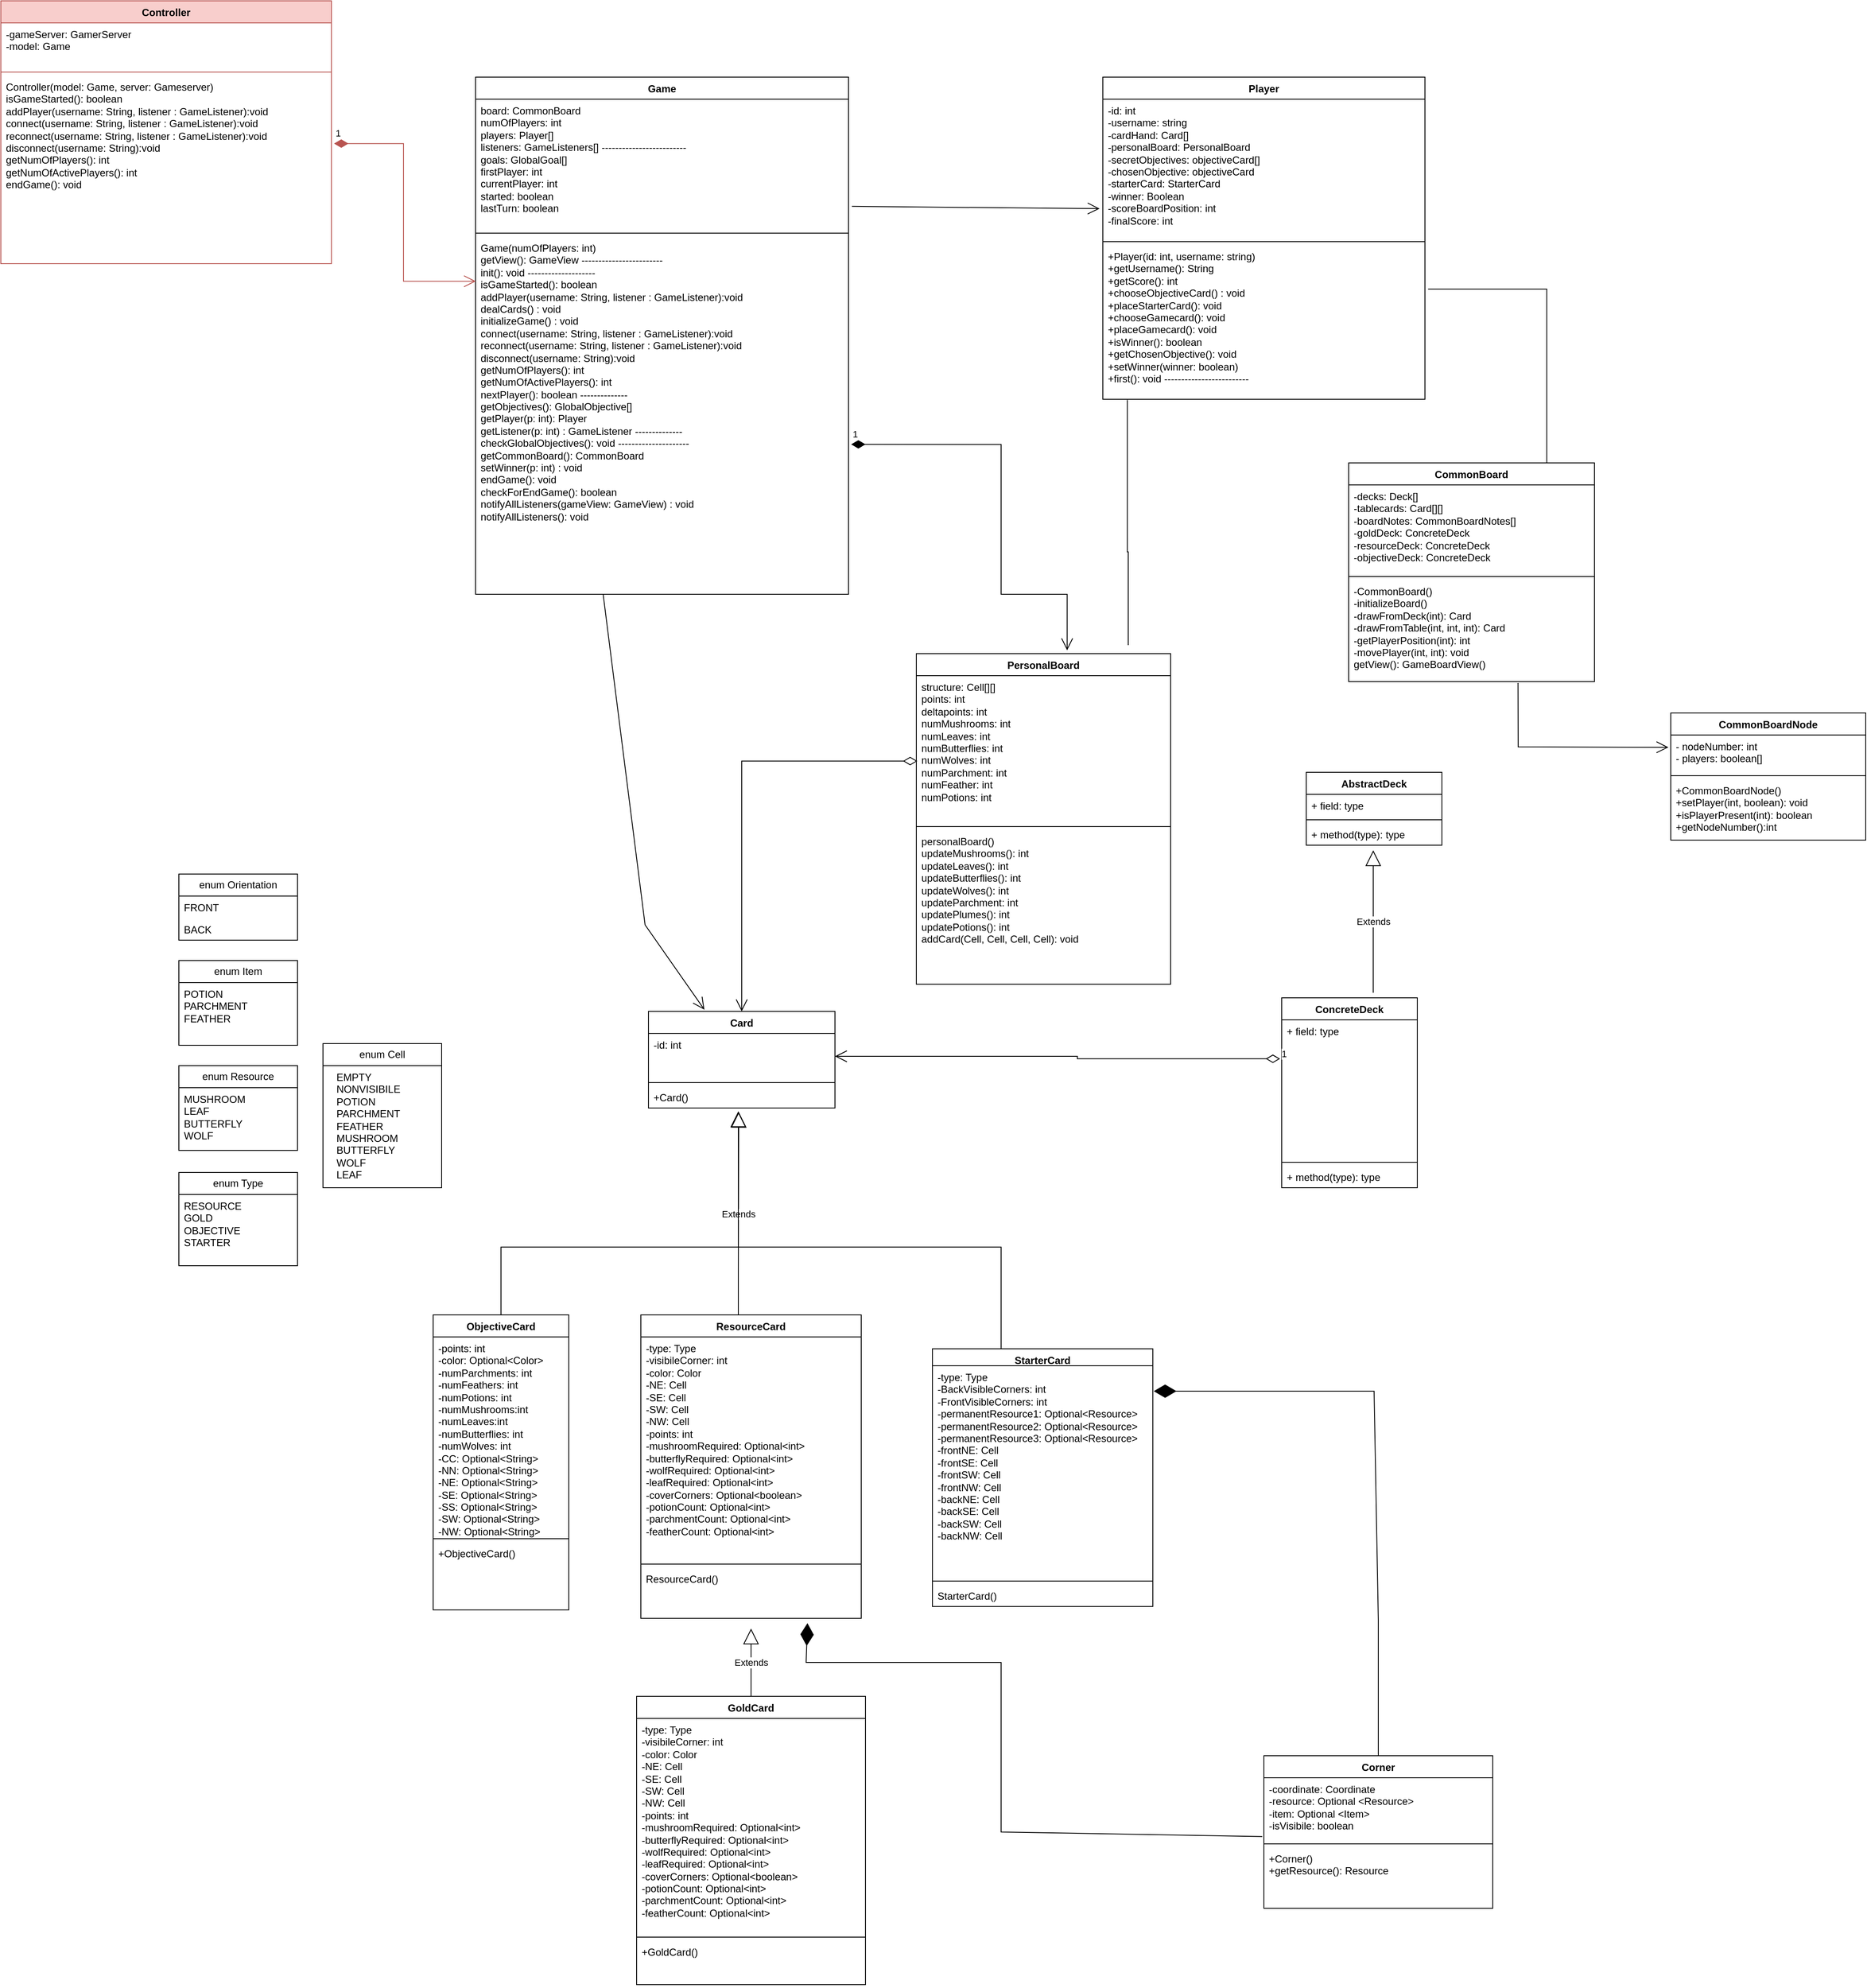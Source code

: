 <mxfile version="24.0.6" type="github">
  <diagram id="C5RBs43oDa-KdzZeNtuy" name="Page-1">
    <mxGraphModel dx="3640" dy="1600" grid="1" gridSize="10" guides="1" tooltips="1" connect="1" arrows="1" fold="1" page="1" pageScale="1" pageWidth="827" pageHeight="1169" math="0" shadow="0">
      <root>
        <mxCell id="WIyWlLk6GJQsqaUBKTNV-0" />
        <mxCell id="WIyWlLk6GJQsqaUBKTNV-1" parent="WIyWlLk6GJQsqaUBKTNV-0" />
        <mxCell id="lNqW5s7IK-G2ixFsQr0q-0" value="Game" style="swimlane;fontStyle=1;align=center;verticalAlign=top;childLayout=stackLayout;horizontal=1;startSize=26;horizontalStack=0;resizeParent=1;resizeParentMax=0;resizeLast=0;collapsible=1;marginBottom=0;whiteSpace=wrap;html=1;" parent="WIyWlLk6GJQsqaUBKTNV-1" vertex="1">
          <mxGeometry x="210" y="160" width="440" height="610" as="geometry" />
        </mxCell>
        <mxCell id="lNqW5s7IK-G2ixFsQr0q-1" value="board: CommonBoard&lt;div&gt;numOfPlayers: int&lt;/div&gt;&lt;div&gt;players: Player[]&lt;/div&gt;&lt;div&gt;listeners: GameListeners[] -------------------------&lt;/div&gt;&lt;div&gt;goals: GlobalGoal[]&lt;/div&gt;&lt;div&gt;firstPlayer: int&lt;/div&gt;&lt;div&gt;currentPlayer: int&lt;/div&gt;&lt;div&gt;started: boolean&lt;/div&gt;&lt;div&gt;lastTurn: boolean&lt;/div&gt;" style="text;strokeColor=none;fillColor=none;align=left;verticalAlign=top;spacingLeft=4;spacingRight=4;overflow=hidden;rotatable=0;points=[[0,0.5],[1,0.5]];portConstraint=eastwest;whiteSpace=wrap;html=1;" parent="lNqW5s7IK-G2ixFsQr0q-0" vertex="1">
          <mxGeometry y="26" width="440" height="154" as="geometry" />
        </mxCell>
        <mxCell id="lNqW5s7IK-G2ixFsQr0q-2" value="" style="line;strokeWidth=1;fillColor=none;align=left;verticalAlign=middle;spacingTop=-1;spacingLeft=3;spacingRight=3;rotatable=0;labelPosition=right;points=[];portConstraint=eastwest;strokeColor=inherit;" parent="lNqW5s7IK-G2ixFsQr0q-0" vertex="1">
          <mxGeometry y="180" width="440" height="8" as="geometry" />
        </mxCell>
        <mxCell id="lNqW5s7IK-G2ixFsQr0q-3" value="Game(numOfPlayers: int)&lt;div&gt;getView(): GameView ------------------------&lt;/div&gt;&lt;div&gt;init(): void --------------------&lt;/div&gt;&lt;div&gt;isGameStarted(): boolean&lt;/div&gt;&lt;div&gt;addPlayer(username: String, listener : GameListener):void&lt;/div&gt;&lt;div&gt;dealCards() : void&lt;br&gt;&lt;/div&gt;&lt;div&gt;initializeGame() : void&lt;/div&gt;&lt;div&gt;&lt;div&gt;connect(username: String, listener : GameListener):void&lt;/div&gt;&lt;div&gt;reconnect(username: String, listener : GameListener):void&lt;/div&gt;&lt;/div&gt;&lt;div&gt;&lt;div&gt;disconnect(username: String):void&lt;/div&gt;&lt;/div&gt;&lt;div&gt;getNumOfPlayers(): int&lt;/div&gt;&lt;div&gt;getNumOfActivePlayers(): int&lt;/div&gt;&lt;div&gt;nextPlayer(): boolean --------------&lt;/div&gt;&lt;div&gt;getObjectives(): GlobalObjective[]&lt;/div&gt;&lt;div&gt;getPlayer(p: int): Player&lt;/div&gt;&lt;div&gt;getListener(p: int) : GameListener --------------&lt;/div&gt;&lt;div&gt;checkGlobalObjectives(): void ---------------------&lt;/div&gt;&lt;div&gt;getCommonBoard(): CommonBoard&lt;/div&gt;&lt;div&gt;setWinner(p: int) : void&lt;/div&gt;&lt;div&gt;endGame(): void&lt;/div&gt;&lt;div&gt;checkForEndGame(): boolean&lt;/div&gt;&lt;div&gt;notifyAllListeners(gameView: GameView) : void&lt;/div&gt;&lt;div&gt;notifyAllListeners(): void&lt;/div&gt;&lt;div&gt;&lt;br&gt;&lt;/div&gt;&lt;div&gt;&lt;br&gt;&lt;/div&gt;&lt;div&gt;&lt;br&gt;&lt;/div&gt;&lt;div&gt;&lt;br&gt;&lt;/div&gt;&lt;div&gt;&lt;br&gt;&lt;/div&gt;" style="text;strokeColor=none;fillColor=none;align=left;verticalAlign=top;spacingLeft=4;spacingRight=4;overflow=hidden;rotatable=0;points=[[0,0.5],[1,0.5]];portConstraint=eastwest;whiteSpace=wrap;html=1;" parent="lNqW5s7IK-G2ixFsQr0q-0" vertex="1">
          <mxGeometry y="188" width="440" height="422" as="geometry" />
        </mxCell>
        <mxCell id="lNqW5s7IK-G2ixFsQr0q-5" value="Player&lt;div&gt;&lt;br&gt;&lt;/div&gt;" style="swimlane;fontStyle=1;align=center;verticalAlign=top;childLayout=stackLayout;horizontal=1;startSize=26;horizontalStack=0;resizeParent=1;resizeParentMax=0;resizeLast=0;collapsible=1;marginBottom=0;whiteSpace=wrap;html=1;" parent="WIyWlLk6GJQsqaUBKTNV-1" vertex="1">
          <mxGeometry x="950" y="160" width="380" height="380" as="geometry" />
        </mxCell>
        <mxCell id="lNqW5s7IK-G2ixFsQr0q-6" value="-id: int&lt;div&gt;&lt;div&gt;-username: string&lt;/div&gt;&lt;div&gt;-cardHand: Card[]&lt;/div&gt;&lt;div&gt;-personalBoard: PersonalBoard&lt;/div&gt;&lt;div&gt;-secretObjectives: objectiveCard[]&lt;/div&gt;&lt;div&gt;-chosenObjective: objectiveCard&lt;/div&gt;&lt;div&gt;-starterCard: StarterCard&lt;/div&gt;&lt;div&gt;-winner: Boolean&lt;/div&gt;&lt;div&gt;-scoreBoardPosition: int&lt;/div&gt;&lt;div&gt;-finalScore: int&lt;/div&gt;&lt;div&gt;&lt;br&gt;&lt;/div&gt;&lt;div&gt;&lt;br&gt;&lt;/div&gt;&lt;/div&gt;" style="text;strokeColor=none;fillColor=none;align=left;verticalAlign=top;spacingLeft=4;spacingRight=4;overflow=hidden;rotatable=0;points=[[0,0.5],[1,0.5]];portConstraint=eastwest;whiteSpace=wrap;html=1;" parent="lNqW5s7IK-G2ixFsQr0q-5" vertex="1">
          <mxGeometry y="26" width="380" height="164" as="geometry" />
        </mxCell>
        <mxCell id="lNqW5s7IK-G2ixFsQr0q-7" value="" style="line;strokeWidth=1;fillColor=none;align=left;verticalAlign=middle;spacingTop=-1;spacingLeft=3;spacingRight=3;rotatable=0;labelPosition=right;points=[];portConstraint=eastwest;strokeColor=inherit;" parent="lNqW5s7IK-G2ixFsQr0q-5" vertex="1">
          <mxGeometry y="190" width="380" height="8" as="geometry" />
        </mxCell>
        <mxCell id="lNqW5s7IK-G2ixFsQr0q-8" value="+Player(id: int, username: string)&lt;div&gt;+getUsername(): String&lt;/div&gt;&lt;div&gt;+getScore(): int&lt;/div&gt;&lt;div&gt;&lt;div&gt;+chooseObjectiveCard() : void&lt;/div&gt;&lt;div&gt;+placeStarterCard(): void&lt;/div&gt;&lt;div&gt;+chooseGamecard(): void&lt;/div&gt;&lt;div&gt;+placeGamecard(): void&lt;/div&gt;&lt;div&gt;+isWinner(): boolean&lt;/div&gt;&lt;div&gt;+getChosenObjective(): void&lt;/div&gt;&lt;div&gt;+setWinner(winner: boolean)&lt;/div&gt;&lt;div&gt;+first(): void -------------------------&lt;/div&gt;&lt;div&gt;&amp;nbsp;&lt;/div&gt;&lt;/div&gt;" style="text;strokeColor=none;fillColor=none;align=left;verticalAlign=top;spacingLeft=4;spacingRight=4;overflow=hidden;rotatable=0;points=[[0,0.5],[1,0.5]];portConstraint=eastwest;whiteSpace=wrap;html=1;" parent="lNqW5s7IK-G2ixFsQr0q-5" vertex="1">
          <mxGeometry y="198" width="380" height="182" as="geometry" />
        </mxCell>
        <mxCell id="lNqW5s7IK-G2ixFsQr0q-13" value="Controller" style="swimlane;fontStyle=1;align=center;verticalAlign=top;childLayout=stackLayout;horizontal=1;startSize=26;horizontalStack=0;resizeParent=1;resizeParentMax=0;resizeLast=0;collapsible=1;marginBottom=0;whiteSpace=wrap;html=1;fillColor=#f8cecc;strokeColor=#b85450;" parent="WIyWlLk6GJQsqaUBKTNV-1" vertex="1">
          <mxGeometry x="-350" y="70" width="390" height="310" as="geometry" />
        </mxCell>
        <mxCell id="lNqW5s7IK-G2ixFsQr0q-14" value="-gameServer: GamerServer&lt;div&gt;-model: Game&lt;/div&gt;&lt;div&gt;&lt;br&gt;&lt;/div&gt;&lt;div&gt;&lt;br&gt;&lt;/div&gt;" style="text;strokeColor=none;fillColor=none;align=left;verticalAlign=top;spacingLeft=4;spacingRight=4;overflow=hidden;rotatable=0;points=[[0,0.5],[1,0.5]];portConstraint=eastwest;whiteSpace=wrap;html=1;" parent="lNqW5s7IK-G2ixFsQr0q-13" vertex="1">
          <mxGeometry y="26" width="390" height="54" as="geometry" />
        </mxCell>
        <mxCell id="lNqW5s7IK-G2ixFsQr0q-15" value="" style="line;strokeWidth=1;fillColor=none;align=left;verticalAlign=middle;spacingTop=-1;spacingLeft=3;spacingRight=3;rotatable=0;labelPosition=right;points=[];portConstraint=eastwest;strokeColor=inherit;" parent="lNqW5s7IK-G2ixFsQr0q-13" vertex="1">
          <mxGeometry y="80" width="390" height="8" as="geometry" />
        </mxCell>
        <mxCell id="lNqW5s7IK-G2ixFsQr0q-16" value="Controller(model: Game, server: Gameserver)&lt;div&gt;isGameStarted(): boolean&lt;/div&gt;&lt;div&gt;&lt;div&gt;addPlayer(username: String, listener : GameListener):void&lt;/div&gt;&lt;div&gt;&lt;div&gt;connect(username: String, listener : GameListener):void&lt;/div&gt;&lt;div&gt;reconnect(username: String, listener : GameListener):void&lt;/div&gt;&lt;/div&gt;&lt;div&gt;disconnect(username: String):void&lt;/div&gt;&lt;div&gt;getNumOfPlayers(): int&lt;/div&gt;&lt;div&gt;getNumOfActivePlayers(): int&lt;/div&gt;&lt;/div&gt;&lt;div&gt;endGame(): void&lt;/div&gt;" style="text;strokeColor=none;fillColor=none;align=left;verticalAlign=top;spacingLeft=4;spacingRight=4;overflow=hidden;rotatable=0;points=[[0,0.5],[1,0.5]];portConstraint=eastwest;whiteSpace=wrap;html=1;" parent="lNqW5s7IK-G2ixFsQr0q-13" vertex="1">
          <mxGeometry y="88" width="390" height="222" as="geometry" />
        </mxCell>
        <mxCell id="lNqW5s7IK-G2ixFsQr0q-17" value="1" style="endArrow=open;html=1;endSize=12;startArrow=diamondThin;startSize=14;startFill=1;edgeStyle=orthogonalEdgeStyle;align=left;verticalAlign=bottom;rounded=0;exitX=1.008;exitY=0.362;exitDx=0;exitDy=0;exitPerimeter=0;entryX=0.001;entryY=0.125;entryDx=0;entryDy=0;entryPerimeter=0;fillColor=#f8cecc;strokeColor=#b85450;" parent="WIyWlLk6GJQsqaUBKTNV-1" source="lNqW5s7IK-G2ixFsQr0q-16" target="lNqW5s7IK-G2ixFsQr0q-3" edge="1">
          <mxGeometry x="-1" y="3" relative="1" as="geometry">
            <mxPoint x="80" y="350" as="sourcePoint" />
            <mxPoint x="240" y="350" as="targetPoint" />
          </mxGeometry>
        </mxCell>
        <mxCell id="lNqW5s7IK-G2ixFsQr0q-22" value="" style="endArrow=open;endFill=1;endSize=12;html=1;rounded=0;exitX=1.009;exitY=0.821;exitDx=0;exitDy=0;exitPerimeter=0;entryX=-0.01;entryY=0.787;entryDx=0;entryDy=0;entryPerimeter=0;" parent="WIyWlLk6GJQsqaUBKTNV-1" source="lNqW5s7IK-G2ixFsQr0q-1" target="lNqW5s7IK-G2ixFsQr0q-6" edge="1">
          <mxGeometry width="160" relative="1" as="geometry">
            <mxPoint x="770" y="380" as="sourcePoint" />
            <mxPoint x="930" y="380" as="targetPoint" />
          </mxGeometry>
        </mxCell>
        <mxCell id="lNqW5s7IK-G2ixFsQr0q-23" value="" style="endArrow=none;html=1;edgeStyle=orthogonalEdgeStyle;rounded=0;exitX=0.464;exitY=1.023;exitDx=0;exitDy=0;exitPerimeter=0;" parent="WIyWlLk6GJQsqaUBKTNV-1" target="lNqW5s7IK-G2ixFsQr0q-27" edge="1">
          <mxGeometry relative="1" as="geometry">
            <mxPoint x="1333.74" y="410.016" as="sourcePoint" />
            <mxPoint x="1320" y="660" as="targetPoint" />
            <Array as="points">
              <mxPoint x="1473.74" y="410" />
              <mxPoint x="1473.74" y="663" />
              <mxPoint x="1319.74" y="663" />
            </Array>
          </mxGeometry>
        </mxCell>
        <mxCell id="lNqW5s7IK-G2ixFsQr0q-27" value="CommonBoard" style="swimlane;fontStyle=1;align=center;verticalAlign=top;childLayout=stackLayout;horizontal=1;startSize=26;horizontalStack=0;resizeParent=1;resizeParentMax=0;resizeLast=0;collapsible=1;marginBottom=0;whiteSpace=wrap;html=1;" parent="WIyWlLk6GJQsqaUBKTNV-1" vertex="1">
          <mxGeometry x="1240" y="615" width="290" height="258" as="geometry" />
        </mxCell>
        <mxCell id="lNqW5s7IK-G2ixFsQr0q-28" value="&lt;div&gt;-decks: Deck[]&lt;/div&gt;-tablecards: Card[][]&amp;nbsp;&lt;div&gt;-boardNotes: CommonBoardNotes[]&lt;/div&gt;&lt;div&gt;-goldDeck: ConcreteDeck&lt;br&gt;&lt;/div&gt;&lt;div&gt;-resourceDeck: ConcreteDeck&lt;/div&gt;&lt;div&gt;-objectiveDeck: ConcreteDeck&lt;/div&gt;&lt;div&gt;&lt;br&gt;&lt;/div&gt;&lt;div&gt;&lt;br&gt;&lt;/div&gt;&lt;div&gt;&lt;br&gt;&lt;/div&gt;&lt;div&gt;&lt;br&gt;&lt;/div&gt;" style="text;strokeColor=none;fillColor=none;align=left;verticalAlign=top;spacingLeft=4;spacingRight=4;overflow=hidden;rotatable=0;points=[[0,0.5],[1,0.5]];portConstraint=eastwest;whiteSpace=wrap;html=1;" parent="lNqW5s7IK-G2ixFsQr0q-27" vertex="1">
          <mxGeometry y="26" width="290" height="104" as="geometry" />
        </mxCell>
        <mxCell id="lNqW5s7IK-G2ixFsQr0q-29" value="" style="line;strokeWidth=1;fillColor=none;align=left;verticalAlign=middle;spacingTop=-1;spacingLeft=3;spacingRight=3;rotatable=0;labelPosition=right;points=[];portConstraint=eastwest;strokeColor=inherit;" parent="lNqW5s7IK-G2ixFsQr0q-27" vertex="1">
          <mxGeometry y="130" width="290" height="8" as="geometry" />
        </mxCell>
        <mxCell id="lNqW5s7IK-G2ixFsQr0q-30" value="-CommonBoard()&lt;div&gt;-initializeBoard()&lt;br&gt;&lt;div&gt;-drawFromDeck(int): Card&lt;/div&gt;&lt;div&gt;-drawFromTable(int, int, int): Card&lt;br&gt;&lt;/div&gt;&lt;div&gt;-getPlayerPosition(int): int&lt;/div&gt;&lt;div&gt;-movePlayer(int, int): void&lt;/div&gt;&lt;div&gt;getView(): GameBoardView()&lt;/div&gt;&lt;/div&gt;" style="text;strokeColor=none;fillColor=none;align=left;verticalAlign=top;spacingLeft=4;spacingRight=4;overflow=hidden;rotatable=0;points=[[0,0.5],[1,0.5]];portConstraint=eastwest;whiteSpace=wrap;html=1;" parent="lNqW5s7IK-G2ixFsQr0q-27" vertex="1">
          <mxGeometry y="138" width="290" height="120" as="geometry" />
        </mxCell>
        <mxCell id="lNqW5s7IK-G2ixFsQr0q-35" value="PersonalBoard" style="swimlane;fontStyle=1;align=center;verticalAlign=top;childLayout=stackLayout;horizontal=1;startSize=26;horizontalStack=0;resizeParent=1;resizeParentMax=0;resizeLast=0;collapsible=1;marginBottom=0;whiteSpace=wrap;html=1;" parent="WIyWlLk6GJQsqaUBKTNV-1" vertex="1">
          <mxGeometry x="730" y="840" width="300" height="390" as="geometry" />
        </mxCell>
        <mxCell id="lNqW5s7IK-G2ixFsQr0q-36" value="structure: Cell[][]&lt;div&gt;points: int&lt;/div&gt;&lt;div&gt;deltapoints: int&lt;/div&gt;&lt;div&gt;numMushrooms: int&lt;/div&gt;&lt;div&gt;numLeaves: int&lt;/div&gt;&lt;div&gt;numButterflies: int&lt;/div&gt;&lt;div&gt;numWolves: int&lt;/div&gt;&lt;div&gt;numParchment: int&lt;/div&gt;&lt;div&gt;numFeather: int&lt;/div&gt;&lt;div&gt;numPotions: int&lt;/div&gt;&lt;div&gt;&lt;br&gt;&lt;/div&gt;&lt;div&gt;&lt;br&gt;&lt;/div&gt;" style="text;strokeColor=none;fillColor=none;align=left;verticalAlign=top;spacingLeft=4;spacingRight=4;overflow=hidden;rotatable=0;points=[[0,0.5],[1,0.5]];portConstraint=eastwest;whiteSpace=wrap;html=1;" parent="lNqW5s7IK-G2ixFsQr0q-35" vertex="1">
          <mxGeometry y="26" width="300" height="174" as="geometry" />
        </mxCell>
        <mxCell id="lNqW5s7IK-G2ixFsQr0q-37" value="" style="line;strokeWidth=1;fillColor=none;align=left;verticalAlign=middle;spacingTop=-1;spacingLeft=3;spacingRight=3;rotatable=0;labelPosition=right;points=[];portConstraint=eastwest;strokeColor=inherit;" parent="lNqW5s7IK-G2ixFsQr0q-35" vertex="1">
          <mxGeometry y="200" width="300" height="8" as="geometry" />
        </mxCell>
        <mxCell id="lNqW5s7IK-G2ixFsQr0q-38" value="personalBoard()&lt;div&gt;&lt;div&gt;updateMushrooms(): int&lt;/div&gt;&lt;div&gt;updateLeaves(): int&lt;/div&gt;&lt;div&gt;updateButterflies(): int&lt;/div&gt;&lt;div&gt;updateWolves(): int&lt;/div&gt;&lt;div&gt;updateParchment: int&lt;/div&gt;&lt;div&gt;updatePlumes(): int&lt;/div&gt;&lt;div&gt;updatePotions(): int&lt;/div&gt;&lt;/div&gt;&lt;div&gt;addCard(Cell, Cell, Cell, Cell): void&lt;/div&gt;" style="text;strokeColor=none;fillColor=none;align=left;verticalAlign=top;spacingLeft=4;spacingRight=4;overflow=hidden;rotatable=0;points=[[0,0.5],[1,0.5]];portConstraint=eastwest;whiteSpace=wrap;html=1;" parent="lNqW5s7IK-G2ixFsQr0q-35" vertex="1">
          <mxGeometry y="208" width="300" height="182" as="geometry" />
        </mxCell>
        <mxCell id="lNqW5s7IK-G2ixFsQr0q-40" value="1" style="endArrow=open;html=1;endSize=12;startArrow=diamondThin;startSize=14;startFill=1;edgeStyle=orthogonalEdgeStyle;align=left;verticalAlign=bottom;rounded=0;exitX=1.007;exitY=0.581;exitDx=0;exitDy=0;exitPerimeter=0;entryX=0.593;entryY=-0.01;entryDx=0;entryDy=0;entryPerimeter=0;" parent="WIyWlLk6GJQsqaUBKTNV-1" source="lNqW5s7IK-G2ixFsQr0q-3" target="lNqW5s7IK-G2ixFsQr0q-35" edge="1">
          <mxGeometry x="-1" y="3" relative="1" as="geometry">
            <mxPoint x="800" y="480" as="sourcePoint" />
            <mxPoint x="960" y="480" as="targetPoint" />
            <Array as="points">
              <mxPoint x="830" y="593" />
              <mxPoint x="830" y="770" />
              <mxPoint x="908" y="770" />
            </Array>
          </mxGeometry>
        </mxCell>
        <mxCell id="lNqW5s7IK-G2ixFsQr0q-41" value="" style="endArrow=none;html=1;edgeStyle=orthogonalEdgeStyle;rounded=0;exitX=0.076;exitY=1.004;exitDx=0;exitDy=0;exitPerimeter=0;" parent="WIyWlLk6GJQsqaUBKTNV-1" source="lNqW5s7IK-G2ixFsQr0q-8" edge="1">
          <mxGeometry relative="1" as="geometry">
            <mxPoint x="1080" y="550" as="sourcePoint" />
            <mxPoint x="980" y="830" as="targetPoint" />
            <Array as="points">
              <mxPoint x="979" y="720" />
              <mxPoint x="980" y="720" />
            </Array>
          </mxGeometry>
        </mxCell>
        <mxCell id="lNqW5s7IK-G2ixFsQr0q-72" value="Card" style="swimlane;fontStyle=1;align=center;verticalAlign=top;childLayout=stackLayout;horizontal=1;startSize=26;horizontalStack=0;resizeParent=1;resizeParentMax=0;resizeLast=0;collapsible=1;marginBottom=0;whiteSpace=wrap;html=1;" parent="WIyWlLk6GJQsqaUBKTNV-1" vertex="1">
          <mxGeometry x="414" y="1262" width="220" height="114" as="geometry" />
        </mxCell>
        <mxCell id="lNqW5s7IK-G2ixFsQr0q-73" value="-id: int" style="text;strokeColor=none;fillColor=none;align=left;verticalAlign=top;spacingLeft=4;spacingRight=4;overflow=hidden;rotatable=0;points=[[0,0.5],[1,0.5]];portConstraint=eastwest;whiteSpace=wrap;html=1;" parent="lNqW5s7IK-G2ixFsQr0q-72" vertex="1">
          <mxGeometry y="26" width="220" height="54" as="geometry" />
        </mxCell>
        <mxCell id="lNqW5s7IK-G2ixFsQr0q-74" value="" style="line;strokeWidth=1;fillColor=none;align=left;verticalAlign=middle;spacingTop=-1;spacingLeft=3;spacingRight=3;rotatable=0;labelPosition=right;points=[];portConstraint=eastwest;strokeColor=inherit;" parent="lNqW5s7IK-G2ixFsQr0q-72" vertex="1">
          <mxGeometry y="80" width="220" height="8" as="geometry" />
        </mxCell>
        <mxCell id="lNqW5s7IK-G2ixFsQr0q-75" value="+Card()" style="text;strokeColor=none;fillColor=none;align=left;verticalAlign=top;spacingLeft=4;spacingRight=4;overflow=hidden;rotatable=0;points=[[0,0.5],[1,0.5]];portConstraint=eastwest;whiteSpace=wrap;html=1;" parent="lNqW5s7IK-G2ixFsQr0q-72" vertex="1">
          <mxGeometry y="88" width="220" height="26" as="geometry" />
        </mxCell>
        <mxCell id="lNqW5s7IK-G2ixFsQr0q-76" value="enum Orientation" style="swimlane;fontStyle=0;childLayout=stackLayout;horizontal=1;startSize=26;fillColor=none;horizontalStack=0;resizeParent=1;resizeParentMax=0;resizeLast=0;collapsible=1;marginBottom=0;whiteSpace=wrap;html=1;" parent="WIyWlLk6GJQsqaUBKTNV-1" vertex="1">
          <mxGeometry x="-140" y="1100" width="140" height="78" as="geometry" />
        </mxCell>
        <mxCell id="lNqW5s7IK-G2ixFsQr0q-77" value="FRONT" style="text;strokeColor=none;fillColor=none;align=left;verticalAlign=top;spacingLeft=4;spacingRight=4;overflow=hidden;rotatable=0;points=[[0,0.5],[1,0.5]];portConstraint=eastwest;whiteSpace=wrap;html=1;" parent="lNqW5s7IK-G2ixFsQr0q-76" vertex="1">
          <mxGeometry y="26" width="140" height="26" as="geometry" />
        </mxCell>
        <mxCell id="lNqW5s7IK-G2ixFsQr0q-78" value="BACK" style="text;strokeColor=none;fillColor=none;align=left;verticalAlign=top;spacingLeft=4;spacingRight=4;overflow=hidden;rotatable=0;points=[[0,0.5],[1,0.5]];portConstraint=eastwest;whiteSpace=wrap;html=1;" parent="lNqW5s7IK-G2ixFsQr0q-76" vertex="1">
          <mxGeometry y="52" width="140" height="26" as="geometry" />
        </mxCell>
        <mxCell id="lNqW5s7IK-G2ixFsQr0q-80" value="GoldCard" style="swimlane;fontStyle=1;align=center;verticalAlign=top;childLayout=stackLayout;horizontal=1;startSize=26;horizontalStack=0;resizeParent=1;resizeParentMax=0;resizeLast=0;collapsible=1;marginBottom=0;whiteSpace=wrap;html=1;" parent="WIyWlLk6GJQsqaUBKTNV-1" vertex="1">
          <mxGeometry x="400" y="2070" width="270" height="340" as="geometry" />
        </mxCell>
        <mxCell id="lNqW5s7IK-G2ixFsQr0q-81" value="&lt;div style=&quot;caret-color: rgb(0, 0, 0); color: rgb(0, 0, 0); font-family: Helvetica; font-size: 12px; font-style: normal; font-variant-caps: normal; font-weight: 400; letter-spacing: normal; orphans: auto; text-align: left; text-indent: 0px; text-transform: none; white-space: normal; widows: auto; word-spacing: 0px; -webkit-text-stroke-width: 0px; text-decoration: none;&quot;&gt;-type: Type&lt;/div&gt;&lt;div style=&quot;caret-color: rgb(0, 0, 0); color: rgb(0, 0, 0); font-family: Helvetica; font-size: 12px; font-style: normal; font-variant-caps: normal; font-weight: 400; letter-spacing: normal; orphans: auto; text-align: left; text-indent: 0px; text-transform: none; white-space: normal; widows: auto; word-spacing: 0px; -webkit-text-stroke-width: 0px; text-decoration: none;&quot;&gt;-visibileCorner: int&lt;/div&gt;&lt;div style=&quot;caret-color: rgb(0, 0, 0); color: rgb(0, 0, 0); font-family: Helvetica; font-size: 12px; font-style: normal; font-variant-caps: normal; font-weight: 400; letter-spacing: normal; orphans: auto; text-align: left; text-indent: 0px; text-transform: none; white-space: normal; widows: auto; word-spacing: 0px; -webkit-text-stroke-width: 0px; text-decoration: none;&quot;&gt;-color: Color&lt;/div&gt;&lt;div style=&quot;caret-color: rgb(0, 0, 0); color: rgb(0, 0, 0); font-family: Helvetica; font-size: 12px; font-style: normal; font-variant-caps: normal; font-weight: 400; letter-spacing: normal; orphans: auto; text-align: left; text-indent: 0px; text-transform: none; white-space: normal; widows: auto; word-spacing: 0px; -webkit-text-stroke-width: 0px; text-decoration: none;&quot;&gt;-NE: Cell&lt;/div&gt;&lt;div style=&quot;caret-color: rgb(0, 0, 0); color: rgb(0, 0, 0); font-family: Helvetica; font-size: 12px; font-style: normal; font-variant-caps: normal; font-weight: 400; letter-spacing: normal; orphans: auto; text-align: left; text-indent: 0px; text-transform: none; white-space: normal; widows: auto; word-spacing: 0px; -webkit-text-stroke-width: 0px; text-decoration: none;&quot;&gt;-SE: Cell&lt;/div&gt;&lt;div style=&quot;caret-color: rgb(0, 0, 0); color: rgb(0, 0, 0); font-family: Helvetica; font-size: 12px; font-style: normal; font-variant-caps: normal; font-weight: 400; letter-spacing: normal; orphans: auto; text-align: left; text-indent: 0px; text-transform: none; white-space: normal; widows: auto; word-spacing: 0px; -webkit-text-stroke-width: 0px; text-decoration: none;&quot;&gt;-SW: Cell&lt;/div&gt;&lt;div style=&quot;caret-color: rgb(0, 0, 0); color: rgb(0, 0, 0); font-family: Helvetica; font-size: 12px; font-style: normal; font-variant-caps: normal; font-weight: 400; letter-spacing: normal; orphans: auto; text-align: left; text-indent: 0px; text-transform: none; white-space: normal; widows: auto; word-spacing: 0px; -webkit-text-stroke-width: 0px; text-decoration: none;&quot;&gt;-NW: Cell&lt;/div&gt;&lt;div style=&quot;caret-color: rgb(0, 0, 0); color: rgb(0, 0, 0); font-family: Helvetica; font-size: 12px; font-style: normal; font-variant-caps: normal; font-weight: 400; letter-spacing: normal; orphans: auto; text-align: left; text-indent: 0px; text-transform: none; white-space: normal; widows: auto; word-spacing: 0px; -webkit-text-stroke-width: 0px; text-decoration: none;&quot;&gt;-points: int&lt;/div&gt;&lt;div style=&quot;caret-color: rgb(0, 0, 0); color: rgb(0, 0, 0); font-family: Helvetica; font-size: 12px; font-style: normal; font-variant-caps: normal; font-weight: 400; letter-spacing: normal; orphans: auto; text-align: left; text-indent: 0px; text-transform: none; white-space: normal; widows: auto; word-spacing: 0px; -webkit-text-stroke-width: 0px; text-decoration: none;&quot;&gt;-mushroomRequired: Optional&amp;lt;int&amp;gt;&lt;/div&gt;&lt;div style=&quot;caret-color: rgb(0, 0, 0); color: rgb(0, 0, 0); font-family: Helvetica; font-size: 12px; font-style: normal; font-variant-caps: normal; font-weight: 400; letter-spacing: normal; orphans: auto; text-align: left; text-indent: 0px; text-transform: none; white-space: normal; widows: auto; word-spacing: 0px; -webkit-text-stroke-width: 0px; text-decoration: none;&quot;&gt;-butterflyRequired: Optional&amp;lt;int&amp;gt;&lt;/div&gt;&lt;div style=&quot;caret-color: rgb(0, 0, 0); color: rgb(0, 0, 0); font-family: Helvetica; font-size: 12px; font-style: normal; font-variant-caps: normal; font-weight: 400; letter-spacing: normal; orphans: auto; text-align: left; text-indent: 0px; text-transform: none; white-space: normal; widows: auto; word-spacing: 0px; -webkit-text-stroke-width: 0px; text-decoration: none;&quot;&gt;-wolfRequired: Optional&amp;lt;int&amp;gt;&lt;/div&gt;&lt;div style=&quot;caret-color: rgb(0, 0, 0); color: rgb(0, 0, 0); font-family: Helvetica; font-size: 12px; font-style: normal; font-variant-caps: normal; font-weight: 400; letter-spacing: normal; orphans: auto; text-align: left; text-indent: 0px; text-transform: none; white-space: normal; widows: auto; word-spacing: 0px; -webkit-text-stroke-width: 0px; text-decoration: none;&quot;&gt;-leafRequired: Optional&amp;lt;int&amp;gt;&lt;/div&gt;&lt;div style=&quot;caret-color: rgb(0, 0, 0); color: rgb(0, 0, 0); font-family: Helvetica; font-size: 12px; font-style: normal; font-variant-caps: normal; font-weight: 400; letter-spacing: normal; orphans: auto; text-align: left; text-indent: 0px; text-transform: none; white-space: normal; widows: auto; word-spacing: 0px; -webkit-text-stroke-width: 0px; text-decoration: none;&quot;&gt;-coverCorners: Optional&amp;lt;boolean&amp;gt;&amp;nbsp;&lt;/div&gt;&lt;div style=&quot;caret-color: rgb(0, 0, 0); color: rgb(0, 0, 0); font-family: Helvetica; font-size: 12px; font-style: normal; font-variant-caps: normal; font-weight: 400; letter-spacing: normal; orphans: auto; text-align: left; text-indent: 0px; text-transform: none; white-space: normal; widows: auto; word-spacing: 0px; -webkit-text-stroke-width: 0px; text-decoration: none;&quot;&gt;-potionCount: Optional&amp;lt;int&amp;gt;&lt;/div&gt;&lt;div style=&quot;caret-color: rgb(0, 0, 0); color: rgb(0, 0, 0); font-family: Helvetica; font-size: 12px; font-style: normal; font-variant-caps: normal; font-weight: 400; letter-spacing: normal; orphans: auto; text-align: left; text-indent: 0px; text-transform: none; white-space: normal; widows: auto; word-spacing: 0px; -webkit-text-stroke-width: 0px; text-decoration: none;&quot;&gt;-parchmentCount: Optional&amp;lt;int&amp;gt;&lt;/div&gt;&lt;div style=&quot;caret-color: rgb(0, 0, 0); color: rgb(0, 0, 0); font-family: Helvetica; font-size: 12px; font-style: normal; font-variant-caps: normal; font-weight: 400; letter-spacing: normal; orphans: auto; text-align: left; text-indent: 0px; text-transform: none; white-space: normal; widows: auto; word-spacing: 0px; -webkit-text-stroke-width: 0px; text-decoration: none;&quot;&gt;-featherCount: Optional&amp;lt;int&amp;gt;&lt;/div&gt;" style="text;strokeColor=none;fillColor=none;align=left;verticalAlign=top;spacingLeft=4;spacingRight=4;overflow=hidden;rotatable=0;points=[[0,0.5],[1,0.5]];portConstraint=eastwest;whiteSpace=wrap;html=1;" parent="lNqW5s7IK-G2ixFsQr0q-80" vertex="1">
          <mxGeometry y="26" width="270" height="254" as="geometry" />
        </mxCell>
        <mxCell id="lNqW5s7IK-G2ixFsQr0q-82" value="" style="line;strokeWidth=1;fillColor=none;align=left;verticalAlign=middle;spacingTop=-1;spacingLeft=3;spacingRight=3;rotatable=0;labelPosition=right;points=[];portConstraint=eastwest;strokeColor=inherit;" parent="lNqW5s7IK-G2ixFsQr0q-80" vertex="1">
          <mxGeometry y="280" width="270" height="8" as="geometry" />
        </mxCell>
        <mxCell id="lNqW5s7IK-G2ixFsQr0q-83" value="+GoldCard()" style="text;strokeColor=none;fillColor=none;align=left;verticalAlign=top;spacingLeft=4;spacingRight=4;overflow=hidden;rotatable=0;points=[[0,0.5],[1,0.5]];portConstraint=eastwest;whiteSpace=wrap;html=1;" parent="lNqW5s7IK-G2ixFsQr0q-80" vertex="1">
          <mxGeometry y="288" width="270" height="52" as="geometry" />
        </mxCell>
        <mxCell id="lNqW5s7IK-G2ixFsQr0q-87" value="ResourceCard" style="swimlane;fontStyle=1;align=center;verticalAlign=top;childLayout=stackLayout;horizontal=1;startSize=26;horizontalStack=0;resizeParent=1;resizeParentMax=0;resizeLast=0;collapsible=1;marginBottom=0;whiteSpace=wrap;html=1;" parent="WIyWlLk6GJQsqaUBKTNV-1" vertex="1">
          <mxGeometry x="405" y="1620" width="260" height="358" as="geometry" />
        </mxCell>
        <mxCell id="lNqW5s7IK-G2ixFsQr0q-88" value="-type: Type&lt;br&gt;&lt;div&gt;-visibileCorner: int&lt;/div&gt;&lt;div&gt;-color: Color&lt;/div&gt;&lt;div&gt;-NE: Cell&lt;/div&gt;&lt;div&gt;-SE: Cell&lt;/div&gt;&lt;div&gt;-SW: Cell&lt;/div&gt;&lt;div&gt;-NW: Cell&lt;/div&gt;&lt;div&gt;-points: int&lt;/div&gt;&lt;div&gt;-mushroomRequired: Optional&amp;lt;int&amp;gt;&lt;/div&gt;&lt;div&gt;-butterflyRequired: Optional&amp;lt;int&amp;gt;&lt;/div&gt;&lt;div&gt;-wolfRequired: Optional&amp;lt;int&amp;gt;&lt;/div&gt;&lt;div&gt;-leafRequired: Optional&amp;lt;int&amp;gt;&lt;/div&gt;&lt;div&gt;-coverCorners: Optional&amp;lt;boolean&amp;gt;&amp;nbsp;&lt;/div&gt;&lt;div&gt;-potionCount: Optional&amp;lt;int&amp;gt;&lt;/div&gt;&lt;div&gt;-parchmentCount: Optional&amp;lt;int&amp;gt;&lt;/div&gt;&lt;div&gt;-featherCount: Optional&amp;lt;int&amp;gt;&lt;/div&gt;&lt;div&gt;&lt;br&gt;&lt;/div&gt;" style="text;strokeColor=none;fillColor=none;align=left;verticalAlign=top;spacingLeft=4;spacingRight=4;overflow=hidden;rotatable=0;points=[[0,0.5],[1,0.5]];portConstraint=eastwest;whiteSpace=wrap;html=1;" parent="lNqW5s7IK-G2ixFsQr0q-87" vertex="1">
          <mxGeometry y="26" width="260" height="264" as="geometry" />
        </mxCell>
        <mxCell id="lNqW5s7IK-G2ixFsQr0q-89" value="" style="line;strokeWidth=1;fillColor=none;align=left;verticalAlign=middle;spacingTop=-1;spacingLeft=3;spacingRight=3;rotatable=0;labelPosition=right;points=[];portConstraint=eastwest;strokeColor=inherit;" parent="lNqW5s7IK-G2ixFsQr0q-87" vertex="1">
          <mxGeometry y="290" width="260" height="8" as="geometry" />
        </mxCell>
        <mxCell id="lNqW5s7IK-G2ixFsQr0q-90" value="ResourceCard()" style="text;strokeColor=none;fillColor=none;align=left;verticalAlign=top;spacingLeft=4;spacingRight=4;overflow=hidden;rotatable=0;points=[[0,0.5],[1,0.5]];portConstraint=eastwest;whiteSpace=wrap;html=1;" parent="lNqW5s7IK-G2ixFsQr0q-87" vertex="1">
          <mxGeometry y="298" width="260" height="60" as="geometry" />
        </mxCell>
        <mxCell id="lNqW5s7IK-G2ixFsQr0q-91" value="Extends" style="endArrow=block;endSize=16;endFill=0;html=1;rounded=0;exitX=0.5;exitY=0;exitDx=0;exitDy=0;" parent="WIyWlLk6GJQsqaUBKTNV-1" source="lNqW5s7IK-G2ixFsQr0q-80" edge="1">
          <mxGeometry x="0.003" width="160" relative="1" as="geometry">
            <mxPoint x="534.17" y="1801.7" as="sourcePoint" />
            <mxPoint x="535" y="1990" as="targetPoint" />
            <mxPoint as="offset" />
            <Array as="points" />
          </mxGeometry>
        </mxCell>
        <mxCell id="lNqW5s7IK-G2ixFsQr0q-92" value="Extends" style="endArrow=block;endSize=16;endFill=0;html=1;rounded=0;entryX=0.484;entryY=1.176;entryDx=0;entryDy=0;entryPerimeter=0;" parent="WIyWlLk6GJQsqaUBKTNV-1" target="lNqW5s7IK-G2ixFsQr0q-75" edge="1">
          <mxGeometry width="160" relative="1" as="geometry">
            <mxPoint x="520" y="1620" as="sourcePoint" />
            <mxPoint x="610" y="1270" as="targetPoint" />
            <Array as="points">
              <mxPoint x="520" y="1570" />
            </Array>
          </mxGeometry>
        </mxCell>
        <mxCell id="lNqW5s7IK-G2ixFsQr0q-93" value="enum Item" style="swimlane;fontStyle=0;childLayout=stackLayout;horizontal=1;startSize=26;fillColor=none;horizontalStack=0;resizeParent=1;resizeParentMax=0;resizeLast=0;collapsible=1;marginBottom=0;whiteSpace=wrap;html=1;" parent="WIyWlLk6GJQsqaUBKTNV-1" vertex="1">
          <mxGeometry x="-140" y="1202" width="140" height="100" as="geometry">
            <mxRectangle x="190" y="1240" width="130" height="30" as="alternateBounds" />
          </mxGeometry>
        </mxCell>
        <mxCell id="lNqW5s7IK-G2ixFsQr0q-94" value="POTION&lt;div&gt;PARCHMENT&lt;/div&gt;&lt;div&gt;FEATHER&lt;/div&gt;" style="text;strokeColor=none;fillColor=none;align=left;verticalAlign=top;spacingLeft=4;spacingRight=4;overflow=hidden;rotatable=0;points=[[0,0.5],[1,0.5]];portConstraint=eastwest;whiteSpace=wrap;html=1;" parent="lNqW5s7IK-G2ixFsQr0q-93" vertex="1">
          <mxGeometry y="26" width="140" height="74" as="geometry" />
        </mxCell>
        <mxCell id="lNqW5s7IK-G2ixFsQr0q-95" value="enum Resource" style="swimlane;fontStyle=0;childLayout=stackLayout;horizontal=1;startSize=26;fillColor=none;horizontalStack=0;resizeParent=1;resizeParentMax=0;resizeLast=0;collapsible=1;marginBottom=0;whiteSpace=wrap;html=1;" parent="WIyWlLk6GJQsqaUBKTNV-1" vertex="1">
          <mxGeometry x="-140" y="1326" width="140" height="100" as="geometry">
            <mxRectangle x="190" y="1240" width="130" height="30" as="alternateBounds" />
          </mxGeometry>
        </mxCell>
        <mxCell id="lNqW5s7IK-G2ixFsQr0q-96" value="MUSHROOM&lt;div&gt;LEAF&lt;/div&gt;&lt;div&gt;BUTTERFLY&lt;/div&gt;&lt;div&gt;WOLF&lt;/div&gt;" style="text;strokeColor=none;fillColor=none;align=left;verticalAlign=top;spacingLeft=4;spacingRight=4;overflow=hidden;rotatable=0;points=[[0,0.5],[1,0.5]];portConstraint=eastwest;whiteSpace=wrap;html=1;" parent="lNqW5s7IK-G2ixFsQr0q-95" vertex="1">
          <mxGeometry y="26" width="140" height="74" as="geometry" />
        </mxCell>
        <mxCell id="lNqW5s7IK-G2ixFsQr0q-97" value="Corner" style="swimlane;fontStyle=1;align=center;verticalAlign=top;childLayout=stackLayout;horizontal=1;startSize=26;horizontalStack=0;resizeParent=1;resizeParentMax=0;resizeLast=0;collapsible=1;marginBottom=0;whiteSpace=wrap;html=1;" parent="WIyWlLk6GJQsqaUBKTNV-1" vertex="1">
          <mxGeometry x="1140" y="2140" width="270" height="180" as="geometry" />
        </mxCell>
        <mxCell id="lNqW5s7IK-G2ixFsQr0q-98" value="-coordinate: Coordinate&lt;div&gt;-resource: Optional &amp;lt;Resource&amp;gt;&lt;/div&gt;&lt;div&gt;-item: Optional &amp;lt;Item&amp;gt;&lt;/div&gt;&lt;div&gt;-isVisibile: boolean&lt;/div&gt;" style="text;strokeColor=none;fillColor=none;align=left;verticalAlign=top;spacingLeft=4;spacingRight=4;overflow=hidden;rotatable=0;points=[[0,0.5],[1,0.5]];portConstraint=eastwest;whiteSpace=wrap;html=1;" parent="lNqW5s7IK-G2ixFsQr0q-97" vertex="1">
          <mxGeometry y="26" width="270" height="74" as="geometry" />
        </mxCell>
        <mxCell id="lNqW5s7IK-G2ixFsQr0q-99" value="" style="line;strokeWidth=1;fillColor=none;align=left;verticalAlign=middle;spacingTop=-1;spacingLeft=3;spacingRight=3;rotatable=0;labelPosition=right;points=[];portConstraint=eastwest;strokeColor=inherit;" parent="lNqW5s7IK-G2ixFsQr0q-97" vertex="1">
          <mxGeometry y="100" width="270" height="8" as="geometry" />
        </mxCell>
        <mxCell id="lNqW5s7IK-G2ixFsQr0q-100" value="+Corner()&lt;div&gt;+getResource(): Resource&lt;/div&gt;&lt;div&gt;&lt;br&gt;&lt;/div&gt;" style="text;strokeColor=none;fillColor=none;align=left;verticalAlign=top;spacingLeft=4;spacingRight=4;overflow=hidden;rotatable=0;points=[[0,0.5],[1,0.5]];portConstraint=eastwest;whiteSpace=wrap;html=1;" parent="lNqW5s7IK-G2ixFsQr0q-97" vertex="1">
          <mxGeometry y="108" width="270" height="72" as="geometry" />
        </mxCell>
        <mxCell id="lNqW5s7IK-G2ixFsQr0q-105" value="ObjectiveCard" style="swimlane;fontStyle=1;align=center;verticalAlign=top;childLayout=stackLayout;horizontal=1;startSize=26;horizontalStack=0;resizeParent=1;resizeParentMax=0;resizeLast=0;collapsible=1;marginBottom=0;whiteSpace=wrap;html=1;" parent="WIyWlLk6GJQsqaUBKTNV-1" vertex="1">
          <mxGeometry x="160" y="1620" width="160" height="348" as="geometry" />
        </mxCell>
        <mxCell id="lNqW5s7IK-G2ixFsQr0q-106" value="-points: int&lt;div&gt;-color: Optional&amp;lt;Color&amp;gt;&lt;/div&gt;&lt;div&gt;-numParchments: int&lt;/div&gt;&lt;div&gt;-numFeathers: int&lt;/div&gt;&lt;div&gt;-numPotions: int&lt;/div&gt;&lt;div&gt;-numMushrooms:int&lt;/div&gt;&lt;div&gt;-numLeaves:int&lt;/div&gt;&lt;div&gt;-numButterflies: int&lt;/div&gt;&lt;div&gt;-numWolves: int&lt;/div&gt;&lt;div&gt;-CC: Optional&amp;lt;String&amp;gt;&lt;/div&gt;&lt;div&gt;-NN: Optional&amp;lt;String&amp;gt;&lt;/div&gt;&lt;div&gt;-NE: Optional&amp;lt;String&amp;gt;&lt;/div&gt;&lt;div&gt;-SE: Optional&amp;lt;String&amp;gt;&lt;/div&gt;&lt;div&gt;-SS: Optional&amp;lt;String&amp;gt;&lt;/div&gt;&lt;div&gt;-SW: Optional&amp;lt;String&amp;gt;&lt;/div&gt;&lt;div&gt;-NW: Optional&amp;lt;String&amp;gt;&lt;/div&gt;&lt;div&gt;&lt;br&gt;&lt;/div&gt;&lt;div&gt;&lt;br&gt;&lt;div&gt;&lt;br&gt;&lt;/div&gt;&lt;/div&gt;" style="text;strokeColor=none;fillColor=none;align=left;verticalAlign=top;spacingLeft=4;spacingRight=4;overflow=hidden;rotatable=0;points=[[0,0.5],[1,0.5]];portConstraint=eastwest;whiteSpace=wrap;html=1;" parent="lNqW5s7IK-G2ixFsQr0q-105" vertex="1">
          <mxGeometry y="26" width="160" height="234" as="geometry" />
        </mxCell>
        <mxCell id="lNqW5s7IK-G2ixFsQr0q-107" value="" style="line;strokeWidth=1;fillColor=none;align=left;verticalAlign=middle;spacingTop=-1;spacingLeft=3;spacingRight=3;rotatable=0;labelPosition=right;points=[];portConstraint=eastwest;strokeColor=inherit;" parent="lNqW5s7IK-G2ixFsQr0q-105" vertex="1">
          <mxGeometry y="260" width="160" height="8" as="geometry" />
        </mxCell>
        <mxCell id="lNqW5s7IK-G2ixFsQr0q-108" value="+ObjectiveCard()" style="text;strokeColor=none;fillColor=none;align=left;verticalAlign=top;spacingLeft=4;spacingRight=4;overflow=hidden;rotatable=0;points=[[0,0.5],[1,0.5]];portConstraint=eastwest;whiteSpace=wrap;html=1;" parent="lNqW5s7IK-G2ixFsQr0q-105" vertex="1">
          <mxGeometry y="268" width="160" height="80" as="geometry" />
        </mxCell>
        <mxCell id="lNqW5s7IK-G2ixFsQr0q-110" value="" style="endArrow=block;endSize=16;endFill=0;html=1;rounded=0;exitX=0.5;exitY=0;exitDx=0;exitDy=0;" parent="WIyWlLk6GJQsqaUBKTNV-1" source="lNqW5s7IK-G2ixFsQr0q-105" edge="1">
          <mxGeometry x="0.645" y="-150" width="160" relative="1" as="geometry">
            <mxPoint x="700" y="1480" as="sourcePoint" />
            <mxPoint x="520" y="1380" as="targetPoint" />
            <Array as="points">
              <mxPoint x="240" y="1540" />
              <mxPoint x="520" y="1540" />
            </Array>
            <mxPoint as="offset" />
          </mxGeometry>
        </mxCell>
        <mxCell id="lNqW5s7IK-G2ixFsQr0q-111" value="" style="endArrow=block;endSize=16;endFill=0;html=1;rounded=0;" parent="WIyWlLk6GJQsqaUBKTNV-1" edge="1">
          <mxGeometry x="-0.113" y="-125" width="160" relative="1" as="geometry">
            <mxPoint x="830" y="1660" as="sourcePoint" />
            <mxPoint x="520" y="1380" as="targetPoint" />
            <Array as="points">
              <mxPoint x="830" y="1540" />
              <mxPoint x="520" y="1540" />
            </Array>
            <mxPoint as="offset" />
          </mxGeometry>
        </mxCell>
        <mxCell id="lNqW5s7IK-G2ixFsQr0q-112" value="&lt;div&gt;AbstractDeck&lt;/div&gt;" style="swimlane;fontStyle=1;align=center;verticalAlign=top;childLayout=stackLayout;horizontal=1;startSize=26;horizontalStack=0;resizeParent=1;resizeParentMax=0;resizeLast=0;collapsible=1;marginBottom=0;whiteSpace=wrap;html=1;" parent="WIyWlLk6GJQsqaUBKTNV-1" vertex="1">
          <mxGeometry x="1190" y="980" width="160" height="86" as="geometry" />
        </mxCell>
        <mxCell id="lNqW5s7IK-G2ixFsQr0q-113" value="+ field: type" style="text;strokeColor=none;fillColor=none;align=left;verticalAlign=top;spacingLeft=4;spacingRight=4;overflow=hidden;rotatable=0;points=[[0,0.5],[1,0.5]];portConstraint=eastwest;whiteSpace=wrap;html=1;" parent="lNqW5s7IK-G2ixFsQr0q-112" vertex="1">
          <mxGeometry y="26" width="160" height="26" as="geometry" />
        </mxCell>
        <mxCell id="lNqW5s7IK-G2ixFsQr0q-114" value="" style="line;strokeWidth=1;fillColor=none;align=left;verticalAlign=middle;spacingTop=-1;spacingLeft=3;spacingRight=3;rotatable=0;labelPosition=right;points=[];portConstraint=eastwest;strokeColor=inherit;" parent="lNqW5s7IK-G2ixFsQr0q-112" vertex="1">
          <mxGeometry y="52" width="160" height="8" as="geometry" />
        </mxCell>
        <mxCell id="lNqW5s7IK-G2ixFsQr0q-115" value="+ method(type): type" style="text;strokeColor=none;fillColor=none;align=left;verticalAlign=top;spacingLeft=4;spacingRight=4;overflow=hidden;rotatable=0;points=[[0,0.5],[1,0.5]];portConstraint=eastwest;whiteSpace=wrap;html=1;" parent="lNqW5s7IK-G2ixFsQr0q-112" vertex="1">
          <mxGeometry y="60" width="160" height="26" as="geometry" />
        </mxCell>
        <mxCell id="lNqW5s7IK-G2ixFsQr0q-117" value="" style="endArrow=open;endFill=1;endSize=12;html=1;rounded=0;exitX=0.342;exitY=0.999;exitDx=0;exitDy=0;exitPerimeter=0;" parent="WIyWlLk6GJQsqaUBKTNV-1" source="lNqW5s7IK-G2ixFsQr0q-3" edge="1">
          <mxGeometry width="160" relative="1" as="geometry">
            <mxPoint x="470" y="1150" as="sourcePoint" />
            <mxPoint x="480" y="1260" as="targetPoint" />
            <Array as="points">
              <mxPoint x="410" y="1160" />
            </Array>
          </mxGeometry>
        </mxCell>
        <mxCell id="lNqW5s7IK-G2ixFsQr0q-118" value="" style="endArrow=diamondThin;endFill=1;endSize=24;html=1;rounded=0;exitX=0.5;exitY=0;exitDx=0;exitDy=0;" parent="WIyWlLk6GJQsqaUBKTNV-1" source="lNqW5s7IK-G2ixFsQr0q-97" edge="1">
          <mxGeometry width="160" relative="1" as="geometry">
            <mxPoint x="700" y="1800" as="sourcePoint" />
            <mxPoint x="1010" y="1710" as="targetPoint" />
            <Array as="points">
              <mxPoint x="1275" y="1980" />
              <mxPoint x="1270" y="1710" />
              <mxPoint x="1030" y="1710" />
            </Array>
          </mxGeometry>
        </mxCell>
        <mxCell id="lNqW5s7IK-G2ixFsQr0q-119" value="" style="endArrow=diamondThin;endFill=1;endSize=24;html=1;rounded=0;exitX=-0.007;exitY=0.937;exitDx=0;exitDy=0;entryX=0.756;entryY=1.093;entryDx=0;entryDy=0;entryPerimeter=0;exitPerimeter=0;" parent="WIyWlLk6GJQsqaUBKTNV-1" source="lNqW5s7IK-G2ixFsQr0q-98" target="lNqW5s7IK-G2ixFsQr0q-90" edge="1">
          <mxGeometry width="160" relative="1" as="geometry">
            <mxPoint x="1140" y="1770" as="sourcePoint" />
            <mxPoint x="680" y="2010" as="targetPoint" />
            <Array as="points">
              <mxPoint x="830" y="2230" />
              <mxPoint x="830" y="2030" />
              <mxPoint x="740" y="2030" />
              <mxPoint x="600" y="2030" />
            </Array>
          </mxGeometry>
        </mxCell>
        <mxCell id="lNqW5s7IK-G2ixFsQr0q-121" value="&lt;div&gt;ConcreteDeck&lt;/div&gt;&lt;div&gt;&lt;br&gt;&lt;/div&gt;" style="swimlane;fontStyle=1;align=center;verticalAlign=top;childLayout=stackLayout;horizontal=1;startSize=26;horizontalStack=0;resizeParent=1;resizeParentMax=0;resizeLast=0;collapsible=1;marginBottom=0;whiteSpace=wrap;html=1;" parent="WIyWlLk6GJQsqaUBKTNV-1" vertex="1">
          <mxGeometry x="1161" y="1246" width="160" height="224" as="geometry" />
        </mxCell>
        <mxCell id="lNqW5s7IK-G2ixFsQr0q-122" value="+ field: type" style="text;strokeColor=none;fillColor=none;align=left;verticalAlign=top;spacingLeft=4;spacingRight=4;overflow=hidden;rotatable=0;points=[[0,0.5],[1,0.5]];portConstraint=eastwest;whiteSpace=wrap;html=1;" parent="lNqW5s7IK-G2ixFsQr0q-121" vertex="1">
          <mxGeometry y="26" width="160" height="164" as="geometry" />
        </mxCell>
        <mxCell id="lNqW5s7IK-G2ixFsQr0q-123" value="" style="line;strokeWidth=1;fillColor=none;align=left;verticalAlign=middle;spacingTop=-1;spacingLeft=3;spacingRight=3;rotatable=0;labelPosition=right;points=[];portConstraint=eastwest;strokeColor=inherit;" parent="lNqW5s7IK-G2ixFsQr0q-121" vertex="1">
          <mxGeometry y="190" width="160" height="8" as="geometry" />
        </mxCell>
        <mxCell id="lNqW5s7IK-G2ixFsQr0q-124" value="+ method(type): type" style="text;strokeColor=none;fillColor=none;align=left;verticalAlign=top;spacingLeft=4;spacingRight=4;overflow=hidden;rotatable=0;points=[[0,0.5],[1,0.5]];portConstraint=eastwest;whiteSpace=wrap;html=1;" parent="lNqW5s7IK-G2ixFsQr0q-121" vertex="1">
          <mxGeometry y="198" width="160" height="26" as="geometry" />
        </mxCell>
        <mxCell id="LTXThu91iJsNA3cWkGGq-10" value="enum Type" style="swimlane;fontStyle=0;childLayout=stackLayout;horizontal=1;startSize=26;fillColor=none;horizontalStack=0;resizeParent=1;resizeParentMax=0;resizeLast=0;collapsible=1;marginBottom=0;whiteSpace=wrap;html=1;" vertex="1" parent="WIyWlLk6GJQsqaUBKTNV-1">
          <mxGeometry x="-140" y="1452" width="140" height="110" as="geometry" />
        </mxCell>
        <mxCell id="LTXThu91iJsNA3cWkGGq-11" value="RESOURCE&lt;div&gt;GOLD&lt;/div&gt;&lt;div&gt;OBJECTIVE&lt;/div&gt;&lt;div&gt;STARTER&lt;br&gt;&lt;div&gt;&lt;br&gt;&lt;/div&gt;&lt;/div&gt;" style="text;strokeColor=none;fillColor=none;align=left;verticalAlign=top;spacingLeft=4;spacingRight=4;overflow=hidden;rotatable=0;points=[[0,0.5],[1,0.5]];portConstraint=eastwest;whiteSpace=wrap;html=1;" vertex="1" parent="LTXThu91iJsNA3cWkGGq-10">
          <mxGeometry y="26" width="140" height="84" as="geometry" />
        </mxCell>
        <mxCell id="LTXThu91iJsNA3cWkGGq-15" value="enum Cell" style="swimlane;fontStyle=0;childLayout=stackLayout;horizontal=1;startSize=26;fillColor=none;horizontalStack=0;resizeParent=1;resizeParentMax=0;resizeLast=0;collapsible=1;marginBottom=0;whiteSpace=wrap;html=1;" vertex="1" parent="WIyWlLk6GJQsqaUBKTNV-1">
          <mxGeometry x="30" y="1300" width="140" height="170" as="geometry" />
        </mxCell>
        <mxCell id="LTXThu91iJsNA3cWkGGq-20" value="StarterCard" style="swimlane;fontStyle=1;align=center;verticalAlign=top;childLayout=stackLayout;horizontal=1;startSize=20;horizontalStack=0;resizeParent=1;resizeParentMax=0;resizeLast=0;collapsible=1;marginBottom=0;whiteSpace=wrap;html=1;" vertex="1" parent="WIyWlLk6GJQsqaUBKTNV-1">
          <mxGeometry x="749" y="1660" width="260" height="304" as="geometry" />
        </mxCell>
        <mxCell id="LTXThu91iJsNA3cWkGGq-21" value="-type: Type&lt;br&gt;&lt;div&gt;-BackVisibleCorners: int&lt;/div&gt;&lt;div&gt;-FrontVisibleCorners: int&lt;/div&gt;&lt;div&gt;-permanentResource1: Optional&amp;lt;Resource&amp;gt;&lt;/div&gt;&lt;div&gt;&lt;div&gt;-permanentResource2: Optional&amp;lt;Resource&amp;gt;&lt;/div&gt;&lt;/div&gt;&lt;div&gt;&lt;div&gt;-permanentResource3: Optional&amp;lt;Resource&amp;gt;&lt;/div&gt;&lt;/div&gt;&lt;div&gt;-frontNE: Cell&lt;/div&gt;&lt;div&gt;-frontSE: Cell&lt;br&gt;&lt;/div&gt;&lt;div&gt;-frontSW: Cell&lt;/div&gt;&lt;div&gt;-frontNW: Cell&lt;/div&gt;&lt;div&gt;-backNE: Cell&lt;/div&gt;&lt;div&gt;-backSE: Cell&lt;br&gt;&lt;/div&gt;&lt;div&gt;-backSW: Cell&lt;br&gt;&lt;/div&gt;&lt;div&gt;-backNW: Cell&lt;br&gt;&lt;/div&gt;&lt;div&gt;&lt;br&gt;&lt;/div&gt;&lt;div&gt;&lt;br&gt;&lt;/div&gt;&lt;div&gt;&lt;br&gt;&lt;/div&gt;&lt;div&gt;&lt;br&gt;&lt;/div&gt;&lt;div&gt;&lt;br&gt;&lt;/div&gt;" style="text;strokeColor=none;fillColor=none;align=left;verticalAlign=top;spacingLeft=4;spacingRight=4;overflow=hidden;rotatable=0;points=[[0,0.5],[1,0.5]];portConstraint=eastwest;whiteSpace=wrap;html=1;" vertex="1" parent="LTXThu91iJsNA3cWkGGq-20">
          <mxGeometry y="20" width="260" height="250" as="geometry" />
        </mxCell>
        <mxCell id="LTXThu91iJsNA3cWkGGq-22" value="" style="line;strokeWidth=1;fillColor=none;align=left;verticalAlign=middle;spacingTop=-1;spacingLeft=3;spacingRight=3;rotatable=0;labelPosition=right;points=[];portConstraint=eastwest;strokeColor=inherit;" vertex="1" parent="LTXThu91iJsNA3cWkGGq-20">
          <mxGeometry y="270" width="260" height="8" as="geometry" />
        </mxCell>
        <mxCell id="LTXThu91iJsNA3cWkGGq-23" value="StarterCard()" style="text;strokeColor=none;fillColor=none;align=left;verticalAlign=top;spacingLeft=4;spacingRight=4;overflow=hidden;rotatable=0;points=[[0,0.5],[1,0.5]];portConstraint=eastwest;whiteSpace=wrap;html=1;" vertex="1" parent="LTXThu91iJsNA3cWkGGq-20">
          <mxGeometry y="278" width="260" height="26" as="geometry" />
        </mxCell>
        <mxCell id="LTXThu91iJsNA3cWkGGq-16" value="EMPTY&lt;div&gt;NONVISIBILE&lt;/div&gt;&lt;div&gt;POTION&amp;nbsp;&lt;/div&gt;&lt;div&gt;PARCHMENT&lt;/div&gt;&lt;div&gt;FEATHER&lt;/div&gt;&lt;div&gt;MUSHROOM&lt;/div&gt;&lt;div&gt;BUTTERFLY&lt;/div&gt;&lt;div&gt;WOLF&lt;/div&gt;&lt;div&gt;LEAF&lt;br&gt;&lt;div&gt;&lt;br&gt;&lt;/div&gt;&lt;/div&gt;" style="text;strokeColor=none;fillColor=none;align=left;verticalAlign=top;spacingLeft=4;spacingRight=4;overflow=hidden;rotatable=0;points=[[0,0.5],[1,0.5]];portConstraint=eastwest;whiteSpace=wrap;html=1;" vertex="1" parent="WIyWlLk6GJQsqaUBKTNV-1">
          <mxGeometry x="40" y="1326" width="140" height="144" as="geometry" />
        </mxCell>
        <mxCell id="LTXThu91iJsNA3cWkGGq-24" value="" style="endArrow=open;html=1;endSize=12;startArrow=diamondThin;startSize=14;startFill=0;edgeStyle=orthogonalEdgeStyle;align=left;verticalAlign=bottom;rounded=0;entryX=0.5;entryY=0;entryDx=0;entryDy=0;exitX=0.004;exitY=0.579;exitDx=0;exitDy=0;exitPerimeter=0;" edge="1" parent="WIyWlLk6GJQsqaUBKTNV-1" source="lNqW5s7IK-G2ixFsQr0q-36" target="lNqW5s7IK-G2ixFsQr0q-72">
          <mxGeometry x="-1" y="3" relative="1" as="geometry">
            <mxPoint x="720" y="971" as="sourcePoint" />
            <mxPoint x="790" y="1230" as="targetPoint" />
          </mxGeometry>
        </mxCell>
        <mxCell id="LTXThu91iJsNA3cWkGGq-27" value="1" style="endArrow=open;html=1;endSize=12;startArrow=diamondThin;startSize=14;startFill=0;edgeStyle=orthogonalEdgeStyle;align=left;verticalAlign=bottom;rounded=0;exitX=-0.012;exitY=0.28;exitDx=0;exitDy=0;exitPerimeter=0;entryX=1;entryY=0.5;entryDx=0;entryDy=0;" edge="1" parent="WIyWlLk6GJQsqaUBKTNV-1" source="lNqW5s7IK-G2ixFsQr0q-122" target="lNqW5s7IK-G2ixFsQr0q-73">
          <mxGeometry x="-1" y="3" relative="1" as="geometry">
            <mxPoint x="930" y="1320" as="sourcePoint" />
            <mxPoint x="610" y="1280" as="targetPoint" />
            <Array as="points">
              <mxPoint x="920" y="1318" />
              <mxPoint x="920" y="1315" />
            </Array>
          </mxGeometry>
        </mxCell>
        <mxCell id="LTXThu91iJsNA3cWkGGq-29" value="Extends" style="endArrow=block;endSize=16;endFill=0;html=1;rounded=0;entryX=0.494;entryY=1.231;entryDx=0;entryDy=0;entryPerimeter=0;" edge="1" parent="WIyWlLk6GJQsqaUBKTNV-1" target="lNqW5s7IK-G2ixFsQr0q-115">
          <mxGeometry width="160" relative="1" as="geometry">
            <mxPoint x="1269" y="1240" as="sourcePoint" />
            <mxPoint x="610" y="1280" as="targetPoint" />
          </mxGeometry>
        </mxCell>
        <mxCell id="LTXThu91iJsNA3cWkGGq-31" value="" style="endArrow=open;endFill=1;endSize=12;html=1;rounded=0;exitX=0.689;exitY=1.012;exitDx=0;exitDy=0;exitPerimeter=0;entryX=-0.012;entryY=0.33;entryDx=0;entryDy=0;entryPerimeter=0;" edge="1" parent="WIyWlLk6GJQsqaUBKTNV-1" source="lNqW5s7IK-G2ixFsQr0q-30" target="LTXThu91iJsNA3cWkGGq-33">
          <mxGeometry width="160" relative="1" as="geometry">
            <mxPoint x="1430" y="950" as="sourcePoint" />
            <mxPoint x="1590" y="950" as="targetPoint" />
            <Array as="points">
              <mxPoint x="1440" y="950" />
            </Array>
          </mxGeometry>
        </mxCell>
        <mxCell id="LTXThu91iJsNA3cWkGGq-32" value="CommonBoardNode" style="swimlane;fontStyle=1;align=center;verticalAlign=top;childLayout=stackLayout;horizontal=1;startSize=26;horizontalStack=0;resizeParent=1;resizeParentMax=0;resizeLast=0;collapsible=1;marginBottom=0;whiteSpace=wrap;html=1;" vertex="1" parent="WIyWlLk6GJQsqaUBKTNV-1">
          <mxGeometry x="1620" y="910" width="230" height="150" as="geometry" />
        </mxCell>
        <mxCell id="LTXThu91iJsNA3cWkGGq-33" value="- nodeNumber: int&lt;div&gt;- players: boolean[]&lt;/div&gt;&lt;div&gt;&lt;br&gt;&lt;/div&gt;" style="text;strokeColor=none;fillColor=none;align=left;verticalAlign=top;spacingLeft=4;spacingRight=4;overflow=hidden;rotatable=0;points=[[0,0.5],[1,0.5]];portConstraint=eastwest;whiteSpace=wrap;html=1;" vertex="1" parent="LTXThu91iJsNA3cWkGGq-32">
          <mxGeometry y="26" width="230" height="44" as="geometry" />
        </mxCell>
        <mxCell id="LTXThu91iJsNA3cWkGGq-34" value="" style="line;strokeWidth=1;fillColor=none;align=left;verticalAlign=middle;spacingTop=-1;spacingLeft=3;spacingRight=3;rotatable=0;labelPosition=right;points=[];portConstraint=eastwest;strokeColor=inherit;" vertex="1" parent="LTXThu91iJsNA3cWkGGq-32">
          <mxGeometry y="70" width="230" height="8" as="geometry" />
        </mxCell>
        <mxCell id="LTXThu91iJsNA3cWkGGq-35" value="+CommonBoardNode()&lt;div&gt;+setPlayer(int, boolean): void&lt;/div&gt;&lt;div&gt;+isPlayerPresent(int): boolean&lt;/div&gt;&lt;div&gt;+getNodeNumber():int&lt;/div&gt;" style="text;strokeColor=none;fillColor=none;align=left;verticalAlign=top;spacingLeft=4;spacingRight=4;overflow=hidden;rotatable=0;points=[[0,0.5],[1,0.5]];portConstraint=eastwest;whiteSpace=wrap;html=1;" vertex="1" parent="LTXThu91iJsNA3cWkGGq-32">
          <mxGeometry y="78" width="230" height="72" as="geometry" />
        </mxCell>
      </root>
    </mxGraphModel>
  </diagram>
</mxfile>
